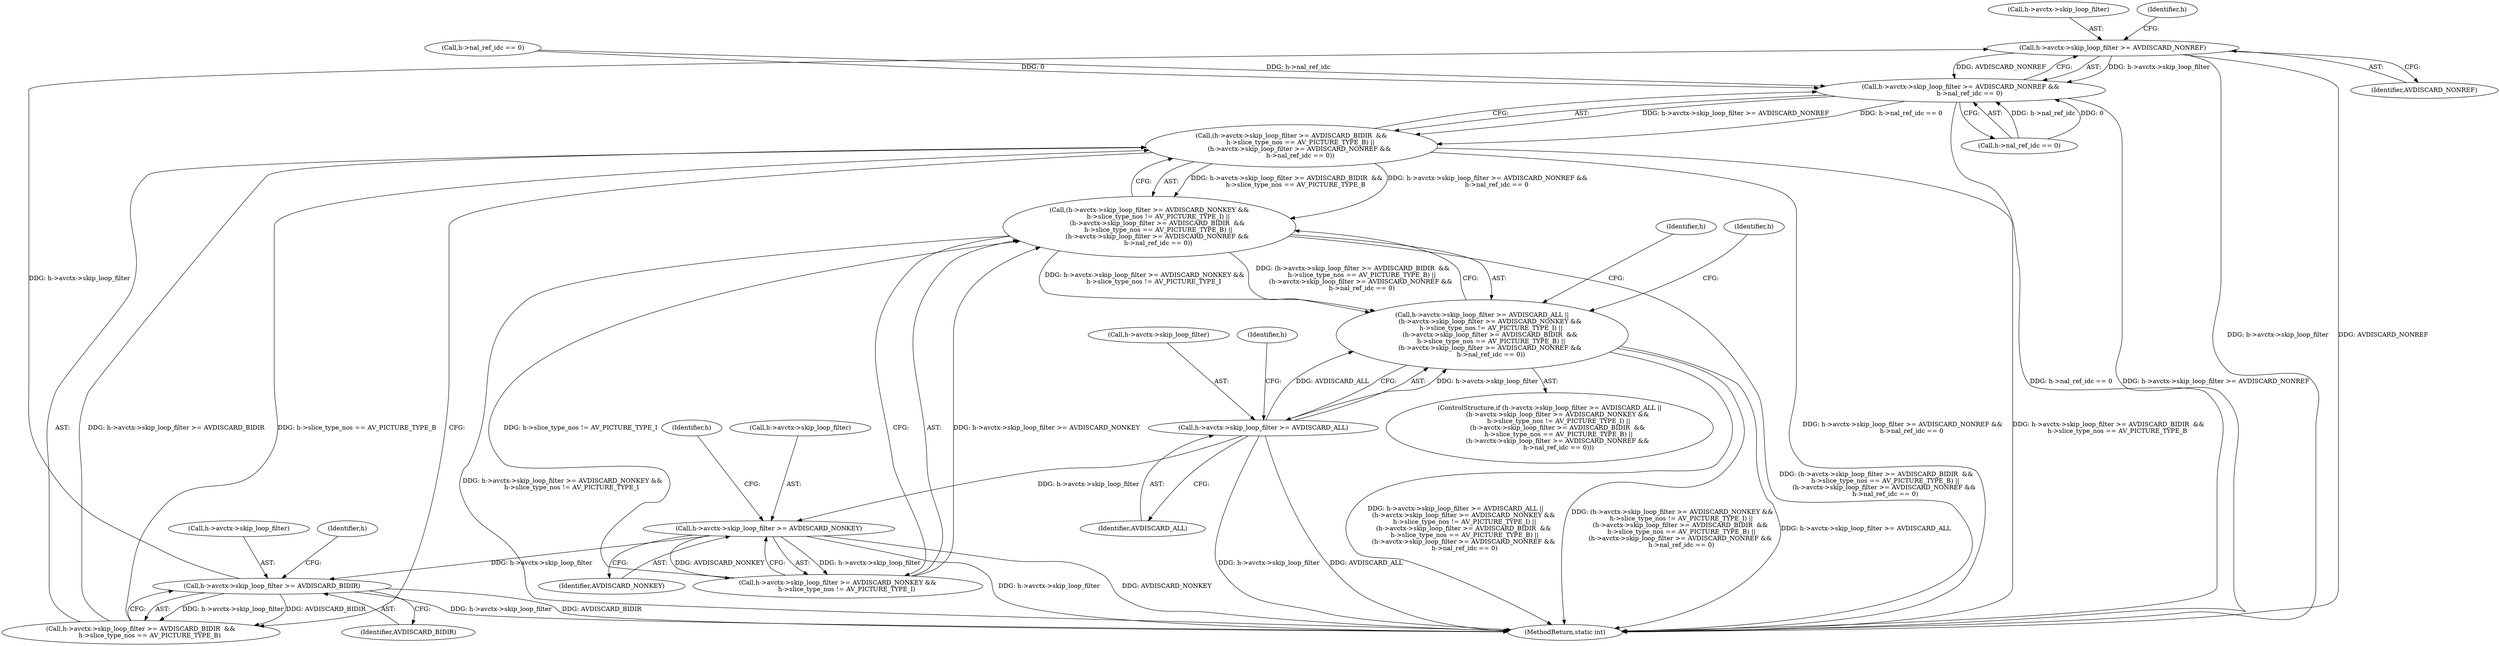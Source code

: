 digraph "0_FFmpeg_29ffeef5e73b8f41ff3a3f2242d356759c66f91f@pointer" {
"1002766" [label="(Call,h->avctx->skip_loop_filter >= AVDISCARD_NONREF)"];
"1002753" [label="(Call,h->avctx->skip_loop_filter >= AVDISCARD_BIDIR)"];
"1002739" [label="(Call,h->avctx->skip_loop_filter >= AVDISCARD_NONKEY)"];
"1002730" [label="(Call,h->avctx->skip_loop_filter >= AVDISCARD_ALL)"];
"1002765" [label="(Call,h->avctx->skip_loop_filter >= AVDISCARD_NONREF &&\n         h->nal_ref_idc == 0)"];
"1002751" [label="(Call,(h->avctx->skip_loop_filter >= AVDISCARD_BIDIR  &&\n         h->slice_type_nos == AV_PICTURE_TYPE_B) ||\n        (h->avctx->skip_loop_filter >= AVDISCARD_NONREF &&\n         h->nal_ref_idc == 0))"];
"1002737" [label="(Call,(h->avctx->skip_loop_filter >= AVDISCARD_NONKEY &&\n         h->slice_type_nos != AV_PICTURE_TYPE_I) ||\n        (h->avctx->skip_loop_filter >= AVDISCARD_BIDIR  &&\n         h->slice_type_nos == AV_PICTURE_TYPE_B) ||\n        (h->avctx->skip_loop_filter >= AVDISCARD_NONREF &&\n         h->nal_ref_idc == 0))"];
"1002729" [label="(Call,h->avctx->skip_loop_filter >= AVDISCARD_ALL ||\n        (h->avctx->skip_loop_filter >= AVDISCARD_NONKEY &&\n         h->slice_type_nos != AV_PICTURE_TYPE_I) ||\n        (h->avctx->skip_loop_filter >= AVDISCARD_BIDIR  &&\n         h->slice_type_nos == AV_PICTURE_TYPE_B) ||\n        (h->avctx->skip_loop_filter >= AVDISCARD_NONREF &&\n         h->nal_ref_idc == 0))"];
"1002754" [label="(Call,h->avctx->skip_loop_filter)"];
"1002773" [label="(Call,h->nal_ref_idc == 0)"];
"1002737" [label="(Call,(h->avctx->skip_loop_filter >= AVDISCARD_NONKEY &&\n         h->slice_type_nos != AV_PICTURE_TYPE_I) ||\n        (h->avctx->skip_loop_filter >= AVDISCARD_BIDIR  &&\n         h->slice_type_nos == AV_PICTURE_TYPE_B) ||\n        (h->avctx->skip_loop_filter >= AVDISCARD_NONREF &&\n         h->nal_ref_idc == 0))"];
"1002767" [label="(Call,h->avctx->skip_loop_filter)"];
"1002729" [label="(Call,h->avctx->skip_loop_filter >= AVDISCARD_ALL ||\n        (h->avctx->skip_loop_filter >= AVDISCARD_NONKEY &&\n         h->slice_type_nos != AV_PICTURE_TYPE_I) ||\n        (h->avctx->skip_loop_filter >= AVDISCARD_BIDIR  &&\n         h->slice_type_nos == AV_PICTURE_TYPE_B) ||\n        (h->avctx->skip_loop_filter >= AVDISCARD_NONREF &&\n         h->nal_ref_idc == 0))"];
"1002780" [label="(Identifier,h)"];
"1002730" [label="(Call,h->avctx->skip_loop_filter >= AVDISCARD_ALL)"];
"1002775" [label="(Identifier,h)"];
"1002728" [label="(ControlStructure,if (h->avctx->skip_loop_filter >= AVDISCARD_ALL ||\n        (h->avctx->skip_loop_filter >= AVDISCARD_NONKEY &&\n         h->slice_type_nos != AV_PICTURE_TYPE_I) ||\n        (h->avctx->skip_loop_filter >= AVDISCARD_BIDIR  &&\n         h->slice_type_nos == AV_PICTURE_TYPE_B) ||\n        (h->avctx->skip_loop_filter >= AVDISCARD_NONREF &&\n         h->nal_ref_idc == 0)))"];
"1002745" [label="(Identifier,AVDISCARD_NONKEY)"];
"1002740" [label="(Call,h->avctx->skip_loop_filter)"];
"1002731" [label="(Call,h->avctx->skip_loop_filter)"];
"1002738" [label="(Call,h->avctx->skip_loop_filter >= AVDISCARD_NONKEY &&\n         h->slice_type_nos != AV_PICTURE_TYPE_I)"];
"1002736" [label="(Identifier,AVDISCARD_ALL)"];
"1002751" [label="(Call,(h->avctx->skip_loop_filter >= AVDISCARD_BIDIR  &&\n         h->slice_type_nos == AV_PICTURE_TYPE_B) ||\n        (h->avctx->skip_loop_filter >= AVDISCARD_NONREF &&\n         h->nal_ref_idc == 0))"];
"1002748" [label="(Identifier,h)"];
"1002752" [label="(Call,h->avctx->skip_loop_filter >= AVDISCARD_BIDIR  &&\n         h->slice_type_nos == AV_PICTURE_TYPE_B)"];
"1003426" [label="(MethodReturn,static int)"];
"1002766" [label="(Call,h->avctx->skip_loop_filter >= AVDISCARD_NONREF)"];
"1002787" [label="(Identifier,h)"];
"1002739" [label="(Call,h->avctx->skip_loop_filter >= AVDISCARD_NONKEY)"];
"1002753" [label="(Call,h->avctx->skip_loop_filter >= AVDISCARD_BIDIR)"];
"1002762" [label="(Identifier,h)"];
"1002772" [label="(Identifier,AVDISCARD_NONREF)"];
"1001031" [label="(Call,h->nal_ref_idc == 0)"];
"1002765" [label="(Call,h->avctx->skip_loop_filter >= AVDISCARD_NONREF &&\n         h->nal_ref_idc == 0)"];
"1002759" [label="(Identifier,AVDISCARD_BIDIR)"];
"1002742" [label="(Identifier,h)"];
"1002766" -> "1002765"  [label="AST: "];
"1002766" -> "1002772"  [label="CFG: "];
"1002767" -> "1002766"  [label="AST: "];
"1002772" -> "1002766"  [label="AST: "];
"1002775" -> "1002766"  [label="CFG: "];
"1002765" -> "1002766"  [label="CFG: "];
"1002766" -> "1003426"  [label="DDG: h->avctx->skip_loop_filter"];
"1002766" -> "1003426"  [label="DDG: AVDISCARD_NONREF"];
"1002766" -> "1002765"  [label="DDG: h->avctx->skip_loop_filter"];
"1002766" -> "1002765"  [label="DDG: AVDISCARD_NONREF"];
"1002753" -> "1002766"  [label="DDG: h->avctx->skip_loop_filter"];
"1002753" -> "1002752"  [label="AST: "];
"1002753" -> "1002759"  [label="CFG: "];
"1002754" -> "1002753"  [label="AST: "];
"1002759" -> "1002753"  [label="AST: "];
"1002762" -> "1002753"  [label="CFG: "];
"1002752" -> "1002753"  [label="CFG: "];
"1002753" -> "1003426"  [label="DDG: h->avctx->skip_loop_filter"];
"1002753" -> "1003426"  [label="DDG: AVDISCARD_BIDIR"];
"1002753" -> "1002752"  [label="DDG: h->avctx->skip_loop_filter"];
"1002753" -> "1002752"  [label="DDG: AVDISCARD_BIDIR"];
"1002739" -> "1002753"  [label="DDG: h->avctx->skip_loop_filter"];
"1002739" -> "1002738"  [label="AST: "];
"1002739" -> "1002745"  [label="CFG: "];
"1002740" -> "1002739"  [label="AST: "];
"1002745" -> "1002739"  [label="AST: "];
"1002748" -> "1002739"  [label="CFG: "];
"1002738" -> "1002739"  [label="CFG: "];
"1002739" -> "1003426"  [label="DDG: AVDISCARD_NONKEY"];
"1002739" -> "1003426"  [label="DDG: h->avctx->skip_loop_filter"];
"1002739" -> "1002738"  [label="DDG: h->avctx->skip_loop_filter"];
"1002739" -> "1002738"  [label="DDG: AVDISCARD_NONKEY"];
"1002730" -> "1002739"  [label="DDG: h->avctx->skip_loop_filter"];
"1002730" -> "1002729"  [label="AST: "];
"1002730" -> "1002736"  [label="CFG: "];
"1002731" -> "1002730"  [label="AST: "];
"1002736" -> "1002730"  [label="AST: "];
"1002742" -> "1002730"  [label="CFG: "];
"1002729" -> "1002730"  [label="CFG: "];
"1002730" -> "1003426"  [label="DDG: h->avctx->skip_loop_filter"];
"1002730" -> "1003426"  [label="DDG: AVDISCARD_ALL"];
"1002730" -> "1002729"  [label="DDG: h->avctx->skip_loop_filter"];
"1002730" -> "1002729"  [label="DDG: AVDISCARD_ALL"];
"1002765" -> "1002751"  [label="AST: "];
"1002765" -> "1002773"  [label="CFG: "];
"1002773" -> "1002765"  [label="AST: "];
"1002751" -> "1002765"  [label="CFG: "];
"1002765" -> "1003426"  [label="DDG: h->nal_ref_idc == 0"];
"1002765" -> "1003426"  [label="DDG: h->avctx->skip_loop_filter >= AVDISCARD_NONREF"];
"1002765" -> "1002751"  [label="DDG: h->avctx->skip_loop_filter >= AVDISCARD_NONREF"];
"1002765" -> "1002751"  [label="DDG: h->nal_ref_idc == 0"];
"1002773" -> "1002765"  [label="DDG: h->nal_ref_idc"];
"1002773" -> "1002765"  [label="DDG: 0"];
"1001031" -> "1002765"  [label="DDG: h->nal_ref_idc"];
"1001031" -> "1002765"  [label="DDG: 0"];
"1002751" -> "1002737"  [label="AST: "];
"1002751" -> "1002752"  [label="CFG: "];
"1002752" -> "1002751"  [label="AST: "];
"1002737" -> "1002751"  [label="CFG: "];
"1002751" -> "1003426"  [label="DDG: h->avctx->skip_loop_filter >= AVDISCARD_NONREF &&\n         h->nal_ref_idc == 0"];
"1002751" -> "1003426"  [label="DDG: h->avctx->skip_loop_filter >= AVDISCARD_BIDIR  &&\n         h->slice_type_nos == AV_PICTURE_TYPE_B"];
"1002751" -> "1002737"  [label="DDG: h->avctx->skip_loop_filter >= AVDISCARD_BIDIR  &&\n         h->slice_type_nos == AV_PICTURE_TYPE_B"];
"1002751" -> "1002737"  [label="DDG: h->avctx->skip_loop_filter >= AVDISCARD_NONREF &&\n         h->nal_ref_idc == 0"];
"1002752" -> "1002751"  [label="DDG: h->avctx->skip_loop_filter >= AVDISCARD_BIDIR"];
"1002752" -> "1002751"  [label="DDG: h->slice_type_nos == AV_PICTURE_TYPE_B"];
"1002737" -> "1002729"  [label="AST: "];
"1002737" -> "1002738"  [label="CFG: "];
"1002738" -> "1002737"  [label="AST: "];
"1002729" -> "1002737"  [label="CFG: "];
"1002737" -> "1003426"  [label="DDG: (h->avctx->skip_loop_filter >= AVDISCARD_BIDIR  &&\n         h->slice_type_nos == AV_PICTURE_TYPE_B) ||\n        (h->avctx->skip_loop_filter >= AVDISCARD_NONREF &&\n         h->nal_ref_idc == 0)"];
"1002737" -> "1003426"  [label="DDG: h->avctx->skip_loop_filter >= AVDISCARD_NONKEY &&\n         h->slice_type_nos != AV_PICTURE_TYPE_I"];
"1002737" -> "1002729"  [label="DDG: h->avctx->skip_loop_filter >= AVDISCARD_NONKEY &&\n         h->slice_type_nos != AV_PICTURE_TYPE_I"];
"1002737" -> "1002729"  [label="DDG: (h->avctx->skip_loop_filter >= AVDISCARD_BIDIR  &&\n         h->slice_type_nos == AV_PICTURE_TYPE_B) ||\n        (h->avctx->skip_loop_filter >= AVDISCARD_NONREF &&\n         h->nal_ref_idc == 0)"];
"1002738" -> "1002737"  [label="DDG: h->avctx->skip_loop_filter >= AVDISCARD_NONKEY"];
"1002738" -> "1002737"  [label="DDG: h->slice_type_nos != AV_PICTURE_TYPE_I"];
"1002729" -> "1002728"  [label="AST: "];
"1002780" -> "1002729"  [label="CFG: "];
"1002787" -> "1002729"  [label="CFG: "];
"1002729" -> "1003426"  [label="DDG: h->avctx->skip_loop_filter >= AVDISCARD_ALL ||\n        (h->avctx->skip_loop_filter >= AVDISCARD_NONKEY &&\n         h->slice_type_nos != AV_PICTURE_TYPE_I) ||\n        (h->avctx->skip_loop_filter >= AVDISCARD_BIDIR  &&\n         h->slice_type_nos == AV_PICTURE_TYPE_B) ||\n        (h->avctx->skip_loop_filter >= AVDISCARD_NONREF &&\n         h->nal_ref_idc == 0)"];
"1002729" -> "1003426"  [label="DDG: (h->avctx->skip_loop_filter >= AVDISCARD_NONKEY &&\n         h->slice_type_nos != AV_PICTURE_TYPE_I) ||\n        (h->avctx->skip_loop_filter >= AVDISCARD_BIDIR  &&\n         h->slice_type_nos == AV_PICTURE_TYPE_B) ||\n        (h->avctx->skip_loop_filter >= AVDISCARD_NONREF &&\n         h->nal_ref_idc == 0)"];
"1002729" -> "1003426"  [label="DDG: h->avctx->skip_loop_filter >= AVDISCARD_ALL"];
}
